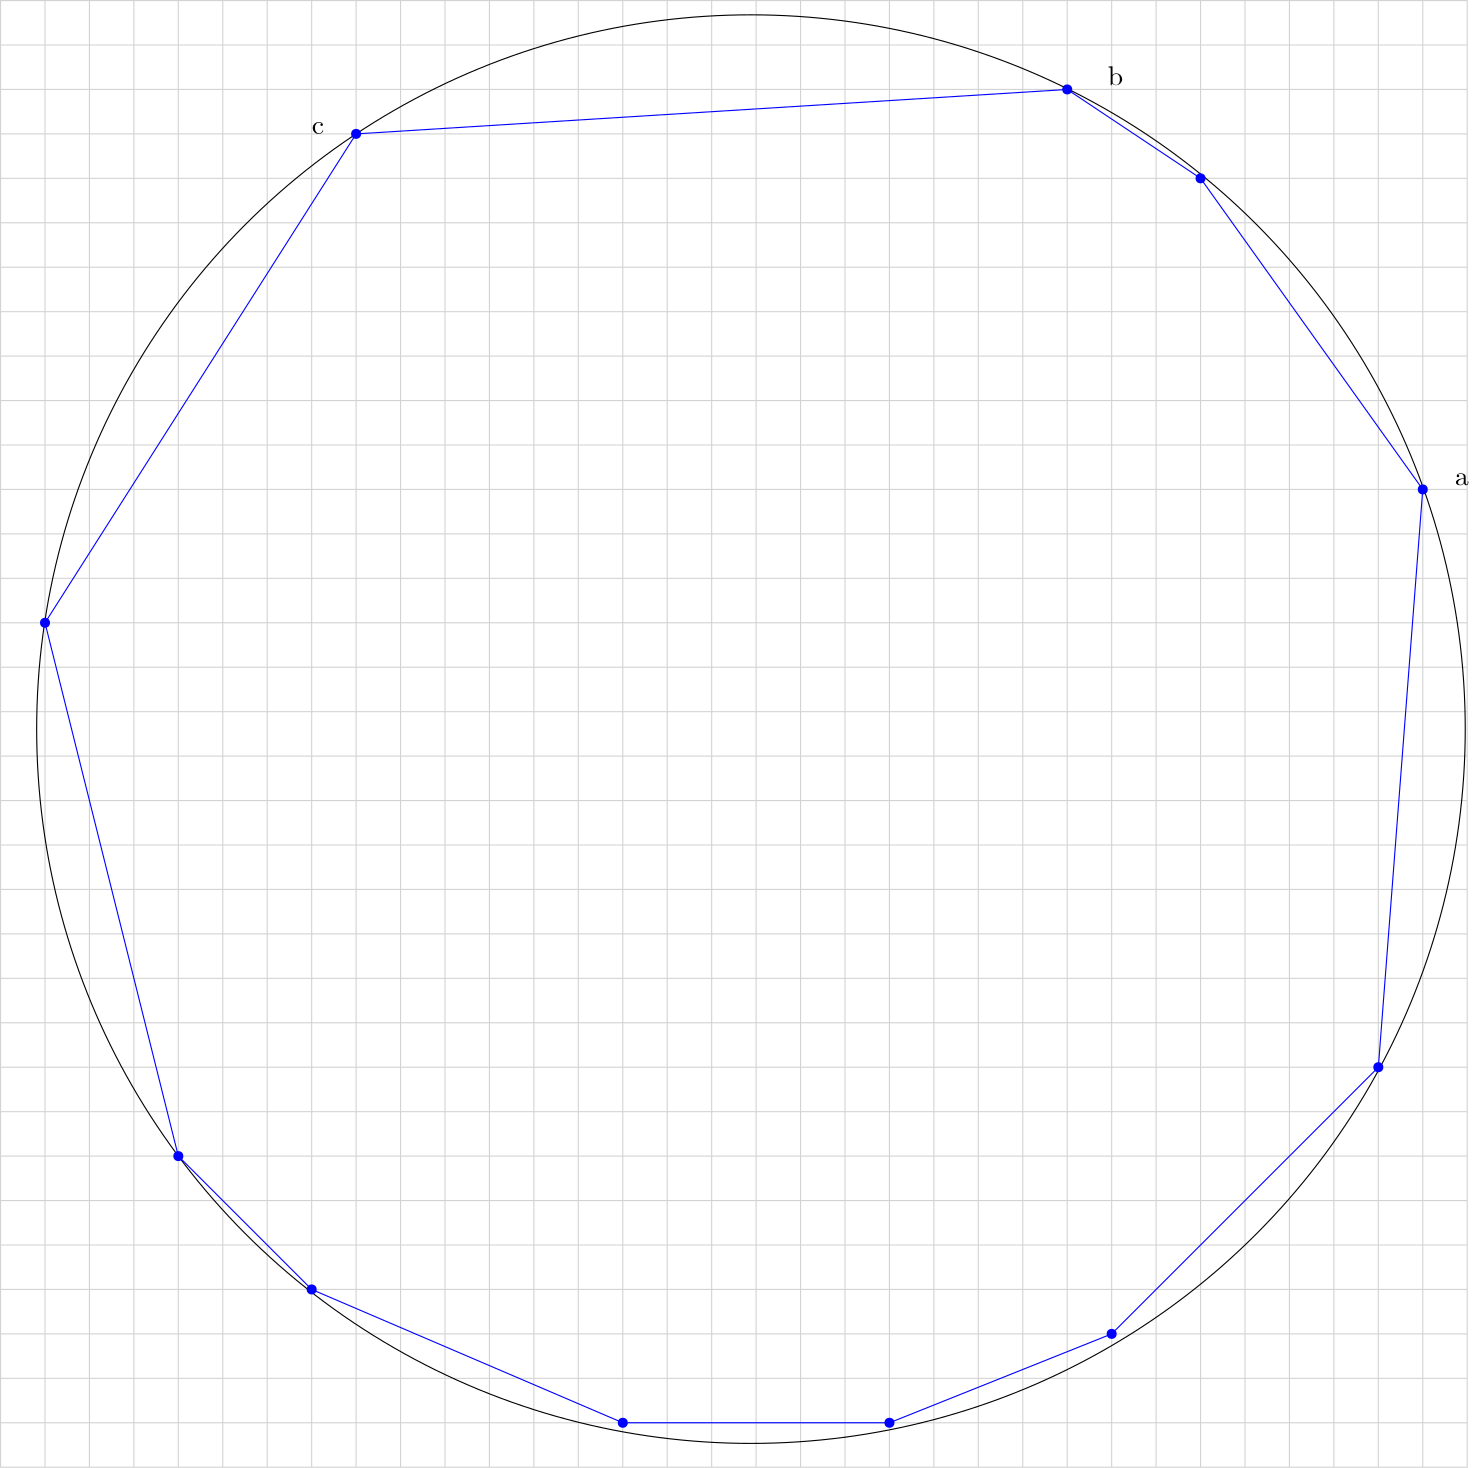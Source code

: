 <?xml version="1.0"?>
<!DOCTYPE ipe SYSTEM "ipe.dtd">
<ipe version="70005" creator="Ipe 7.1.1">
<info created="D:20130527104958" modified="D:20130531162144"/>
<ipestyle name="basic">
<symbol name="arrow/arc(spx)">
<path stroke="sym-stroke" fill="sym-stroke" pen="sym-pen">
0 0 m
-1 0.333 l
-1 -0.333 l
h
</path>
</symbol>
<symbol name="arrow/farc(spx)">
<path stroke="sym-stroke" fill="white" pen="sym-pen">
0 0 m
-1 0.333 l
-1 -0.333 l
h
</path>
</symbol>
<symbol name="mark/circle(sx)" transformations="translations">
<path fill="sym-stroke">
0.6 0 0 0.6 0 0 e
0.4 0 0 0.4 0 0 e
</path>
</symbol>
<symbol name="mark/disk(sx)" transformations="translations">
<path fill="sym-stroke">
0.6 0 0 0.6 0 0 e
</path>
</symbol>
<symbol name="mark/fdisk(sfx)" transformations="translations">
<group>
<path fill="sym-fill">
0.5 0 0 0.5 0 0 e
</path>
<path fill="sym-stroke" fillrule="eofill">
0.6 0 0 0.6 0 0 e
0.4 0 0 0.4 0 0 e
</path>
</group>
</symbol>
<symbol name="mark/box(sx)" transformations="translations">
<path fill="sym-stroke" fillrule="eofill">
-0.6 -0.6 m
0.6 -0.6 l
0.6 0.6 l
-0.6 0.6 l
h
-0.4 -0.4 m
0.4 -0.4 l
0.4 0.4 l
-0.4 0.4 l
h
</path>
</symbol>
<symbol name="mark/square(sx)" transformations="translations">
<path fill="sym-stroke">
-0.6 -0.6 m
0.6 -0.6 l
0.6 0.6 l
-0.6 0.6 l
h
</path>
</symbol>
<symbol name="mark/fsquare(sfx)" transformations="translations">
<group>
<path fill="sym-fill">
-0.5 -0.5 m
0.5 -0.5 l
0.5 0.5 l
-0.5 0.5 l
h
</path>
<path fill="sym-stroke" fillrule="eofill">
-0.6 -0.6 m
0.6 -0.6 l
0.6 0.6 l
-0.6 0.6 l
h
-0.4 -0.4 m
0.4 -0.4 l
0.4 0.4 l
-0.4 0.4 l
h
</path>
</group>
</symbol>
<symbol name="mark/cross(sx)" transformations="translations">
<group>
<path fill="sym-stroke">
-0.43 -0.57 m
0.57 0.43 l
0.43 0.57 l
-0.57 -0.43 l
h
</path>
<path fill="sym-stroke">
-0.43 0.57 m
0.57 -0.43 l
0.43 -0.57 l
-0.57 0.43 l
h
</path>
</group>
</symbol>
<symbol name="arrow/fnormal(spx)">
<path stroke="sym-stroke" fill="white" pen="sym-pen">
0 0 m
-1 0.333 l
-1 -0.333 l
h
</path>
</symbol>
<symbol name="arrow/pointed(spx)">
<path stroke="sym-stroke" fill="sym-stroke" pen="sym-pen">
0 0 m
-1 0.333 l
-0.8 0 l
-1 -0.333 l
h
</path>
</symbol>
<symbol name="arrow/fpointed(spx)">
<path stroke="sym-stroke" fill="white" pen="sym-pen">
0 0 m
-1 0.333 l
-0.8 0 l
-1 -0.333 l
h
</path>
</symbol>
<symbol name="arrow/linear(spx)">
<path stroke="sym-stroke" pen="sym-pen">
-1 0.333 m
0 0 l
-1 -0.333 l
</path>
</symbol>
<symbol name="arrow/fdouble(spx)">
<path stroke="sym-stroke" fill="white" pen="sym-pen">
0 0 m
-1 0.333 l
-1 -0.333 l
h
-1 0 m
-2 0.333 l
-2 -0.333 l
h
</path>
</symbol>
<symbol name="arrow/double(spx)">
<path stroke="sym-stroke" fill="sym-stroke" pen="sym-pen">
0 0 m
-1 0.333 l
-1 -0.333 l
h
-1 0 m
-2 0.333 l
-2 -0.333 l
h
</path>
</symbol>
<pen name="heavier" value="0.8"/>
<pen name="fat" value="1.2"/>
<pen name="ultrafat" value="2"/>
<symbolsize name="large" value="5"/>
<symbolsize name="small" value="2"/>
<symbolsize name="tiny" value="1.1"/>
<arrowsize name="large" value="10"/>
<arrowsize name="small" value="5"/>
<arrowsize name="tiny" value="3"/>
<color name="red" value="1 0 0"/>
<color name="green" value="0 1 0"/>
<color name="blue" value="0 0 1"/>
<color name="yellow" value="1 1 0"/>
<color name="orange" value="1 0.647 0"/>
<color name="gold" value="1 0.843 0"/>
<color name="purple" value="0.627 0.125 0.941"/>
<color name="gray" value="0.745"/>
<color name="brown" value="0.647 0.165 0.165"/>
<color name="navy" value="0 0 0.502"/>
<color name="pink" value="1 0.753 0.796"/>
<color name="seagreen" value="0.18 0.545 0.341"/>
<color name="turquoise" value="0.251 0.878 0.816"/>
<color name="violet" value="0.933 0.51 0.933"/>
<color name="darkblue" value="0 0 0.545"/>
<color name="darkcyan" value="0 0.545 0.545"/>
<color name="darkgray" value="0.663"/>
<color name="darkgreen" value="0 0.392 0"/>
<color name="darkmagenta" value="0.545 0 0.545"/>
<color name="darkorange" value="1 0.549 0"/>
<color name="darkred" value="0.545 0 0"/>
<color name="lightblue" value="0.678 0.847 0.902"/>
<color name="lightcyan" value="0.878 1 1"/>
<color name="lightgray" value="0.827"/>
<color name="lightgreen" value="0.565 0.933 0.565"/>
<color name="lightyellow" value="1 1 0.878"/>
<dashstyle name="dashed" value="[4] 0"/>
<dashstyle name="dotted" value="[1 3] 0"/>
<dashstyle name="dash dotted" value="[4 2 1 2] 0"/>
<dashstyle name="dash dot dotted" value="[4 2 1 2 1 2] 0"/>
<textsize name="large" value="\large"/>
<textsize name="Large" value="\Large"/>
<textsize name="LARGE" value="\LARGE"/>
<textsize name="huge" value="\huge"/>
<textsize name="Huge" value="\Huge"/>
<textsize name="small" value="\small"/>
<textsize name="footnote" value="\footnotesize"/>
<textsize name="tiny" value="\tiny"/>
<textstyle name="center" begin="\begin{center}" end="\end{center}"/>
<textstyle name="itemize" begin="\begin{itemize}" end="\end{itemize}"/>
<textstyle name="item" begin="\begin{itemize}\item{}" end="\end{itemize}"/>
<gridsize name="4 pts" value="4"/>
<gridsize name="8 pts (~3 mm)" value="8"/>
<gridsize name="16 pts (~6 mm)" value="16"/>
<gridsize name="32 pts (~12 mm)" value="32"/>
<gridsize name="10 pts (~3.5 mm)" value="10"/>
<gridsize name="20 pts (~7 mm)" value="20"/>
<gridsize name="14 pts (~5 mm)" value="14"/>
<gridsize name="28 pts (~10 mm)" value="28"/>
<gridsize name="56 pts (~20 mm)" value="56"/>
<anglesize name="90 deg" value="90"/>
<anglesize name="60 deg" value="60"/>
<anglesize name="45 deg" value="45"/>
<anglesize name="30 deg" value="30"/>
<anglesize name="22.5 deg" value="22.5"/>
<tiling name="falling" angle="-60" step="4" width="1"/>
<tiling name="rising" angle="30" step="4" width="1"/>
</ipestyle>
<page>
<layer name="alpha"/>
<layer name="beta"/>
<layer name="gamma"/>
<view layers="alpha beta" active="beta"/>
<path layer="alpha" stroke="lightgray">
0 816 m
0 288 l
16 288 l
16 816 l
32 816 l
32 288 l
48 288 l
48 816 l
64 816 l
64 288 l
80 288 l
80 816 l
96 816 l
96 288 l
112 288 l
112 816 l
128 816 l
128 288 l
144 288 l
144 816 l
160 816 l
160 288 l
176 288 l
176 816 l
192 816 l
192 288 l
208 288 l
208 816 l
224 816 l
224 288 l
240 288 l
240 816 l
256 816 l
256 288 l
272 288 l
272 816 l
288 816 l
288 288 l
304 288 l
304 816 l
320 816 l
320 288 l
336 288 l
336 816 l
352 816 l
352 288 l
368 288 l
368 816 l
384 816 l
384 288 l
400 288 l
400 816 l
416 816 l
416 288 l
432 288 l
432 816 l
448 816 l
448 288 l
464 288 l
464 816 l
480 816 l
480 288 l
496 288 l
496 816 l
512 816 l
512 288 l
528 288 l
528 816 l
0 816 l
0 800 l
528 800 l
528 784 l
0 784 l
0 768 l
528 768 l
528 752 l
0 752 l
0 736 l
528 736 l
528 720 l
0 720 l
0 704 l
528 704 l
528 688 l
0 688 l
0 672 l
528 672 l
528 656 l
0 656 l
0 640 l
528 640 l
528 624 l
0 624 l
0 608 l
528 608 l
528 592 l
0 592 l
0 576 l
528 576 l
528 560 l
0 560 l
0 544 l
528 544 l
528 528 l
0 528 l
0 512 l
528 512 l
528 496 l
0 496 l
0 480 l
528 480 l
528 464 l
0 464 l
0 448 l
528 448 l
528 432 l
0 432 l
0 416 l
528 416 l
528 400 l
0 400 l
0 384 l
528 384 l
528 368 l
0 368 l
0 352 l
528 352 l
528 336 l
0 336 l
0 320 l
528 320 l
528 304 l
0 304 l
0 288 l
528 288 l
528 288 l
</path>
<path stroke="black">
257.144 0 0 257.144 270.143 553.714 e
</path>
<use layer="gamma" name="mark/disk(sx)" pos="160 768" size="normal" stroke="brown"/>
<use name="mark/disk(sx)" pos="192 768" size="normal" stroke="brown"/>
<use name="mark/disk(sx)" pos="224 768" size="normal" stroke="brown"/>
<use name="mark/disk(sx)" pos="256 768" size="normal" stroke="brown"/>
<use name="mark/disk(sx)" pos="288 768" size="normal" stroke="brown"/>
<use name="mark/disk(sx)" pos="320 768" size="normal" stroke="brown"/>
<use name="mark/disk(sx)" pos="352 768" size="normal" stroke="brown"/>
<use name="mark/disk(sx)" pos="384 768" size="normal" stroke="brown"/>
<use name="mark/disk(sx)" pos="384 736" size="normal" stroke="brown"/>
<use name="mark/disk(sx)" pos="384 704" size="normal" stroke="brown"/>
<use name="mark/disk(sx)" pos="384 672" size="normal" stroke="brown"/>
<use name="mark/disk(sx)" pos="384 640" size="normal" stroke="brown"/>
<use name="mark/disk(sx)" pos="416 640" size="normal" stroke="brown"/>
<use name="mark/disk(sx)" pos="448 640" size="normal" stroke="brown"/>
<use name="mark/disk(sx)" pos="480 640" size="normal" stroke="brown"/>
<text layer="alpha" matrix="1 0 0 1 -4.46154 1.53846" transformations="translations" pos="528 640" stroke="black" type="label" valign="baseline">a</text>
<text matrix="1 0 0 1 -1.38462 1.53846" transformations="translations" pos="400 784" stroke="black" type="label" valign="baseline">b</text>
<text matrix="1 0 0 1 0 -16" transformations="translations" pos="112 784" stroke="black" type="label" valign="baseline">c</text>
<use layer="beta" name="mark/disk(sx)" pos="320 304" size="normal" stroke="blue"/>
<use name="mark/disk(sx)" pos="400 336" size="normal" stroke="blue"/>
<use name="mark/disk(sx)" pos="496 432" size="normal" stroke="blue"/>
<use name="mark/disk(sx)" pos="512 640" size="normal" stroke="blue"/>
<use name="mark/disk(sx)" pos="384 784" size="normal" stroke="blue"/>
<use name="mark/disk(sx)" pos="128 768" size="normal" stroke="blue"/>
<use name="mark/disk(sx)" pos="16 592" size="normal" stroke="blue"/>
<use name="mark/disk(sx)" pos="64 400" size="normal" stroke="blue"/>
<use name="mark/disk(sx)" pos="112 352" size="normal" stroke="blue"/>
<use name="mark/disk(sx)" pos="224 304" size="normal" stroke="blue"/>
<use name="mark/disk(sx)" pos="432 752" size="normal" stroke="blue"/>
<path stroke="blue">
512 640 m
432 752 l
384 784 l
128 768 l
16 592 l
64 400 l
112 352 l
224 304 l
320 304 l
400 336 l
496 432 l
512 640 l
</path>
</page>
</ipe>
